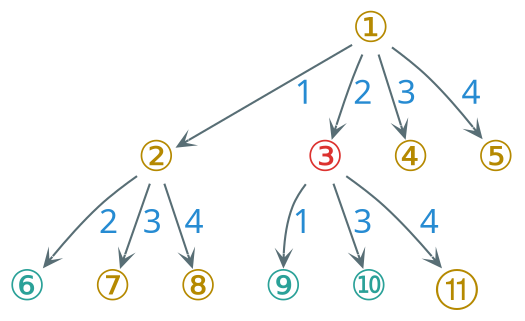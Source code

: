 digraph g {
    bgcolor=transparent
    rankdir=TB
    graph [nodesep=0.3, ranksep=0.3]
    node [shape=plain, color="#586e75", fontcolor="#b58900", fontsize=20, fontname="LXGWWenKai"]
    edge [arrowhead=vee, color="#586e75", fontcolor="#268bd2", fontsize=16, fontname="LXGWWenKai" arrowsize=0.6]

    ① -> ② [label="1"]

    node [fontcolor="#dc322f"]

    ① -> ③ [label="2"]

    node [fontcolor="#b58900"]

    ① -> ④ [label="3"]
    ① -> ⑤ [label="4"]

    node [fontcolor="#2aa198"]

    ② -> ⑥ [label="2"]

    node [fontcolor="#b58900"]

    ② -> ⑦ [label="3"]
    ② -> ⑧ [label="4"]

    node [fontcolor="#2aa198"]

    ③ -> ⑨ [label="1"]
    ③ -> ⑩ [label="3"]

    node [fontcolor="#b58900"]

    ③ -> ⑪ [label="4"]
}